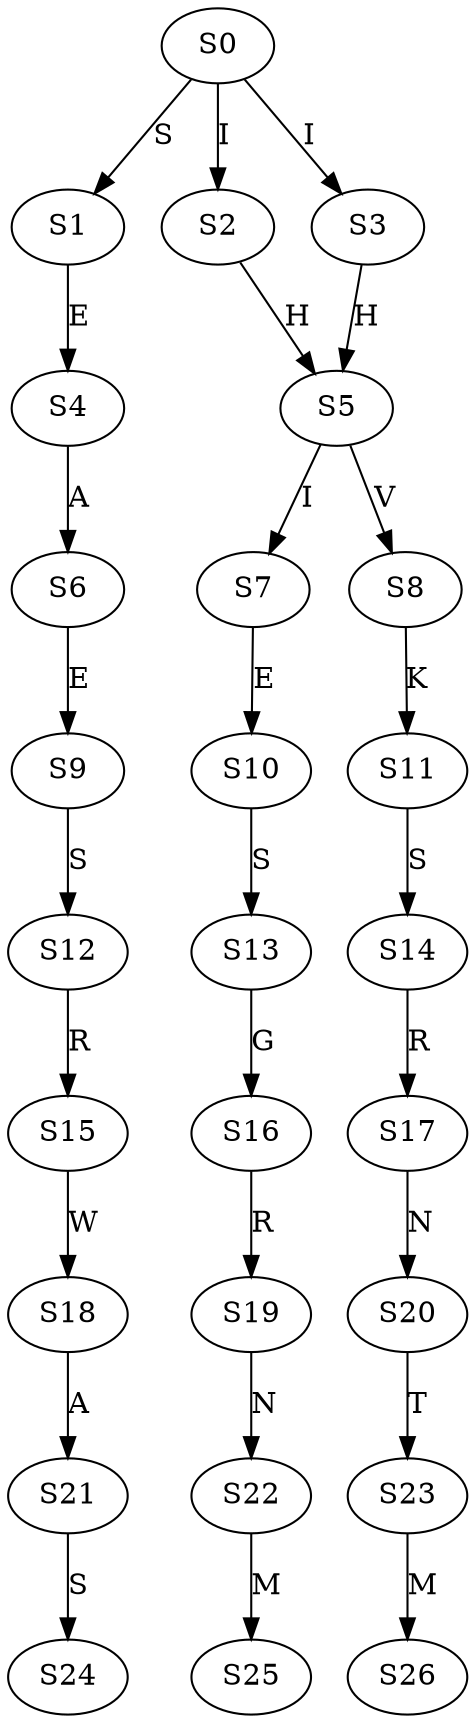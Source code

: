 strict digraph  {
	S0 -> S1 [ label = S ];
	S0 -> S2 [ label = I ];
	S0 -> S3 [ label = I ];
	S1 -> S4 [ label = E ];
	S2 -> S5 [ label = H ];
	S3 -> S5 [ label = H ];
	S4 -> S6 [ label = A ];
	S5 -> S7 [ label = I ];
	S5 -> S8 [ label = V ];
	S6 -> S9 [ label = E ];
	S7 -> S10 [ label = E ];
	S8 -> S11 [ label = K ];
	S9 -> S12 [ label = S ];
	S10 -> S13 [ label = S ];
	S11 -> S14 [ label = S ];
	S12 -> S15 [ label = R ];
	S13 -> S16 [ label = G ];
	S14 -> S17 [ label = R ];
	S15 -> S18 [ label = W ];
	S16 -> S19 [ label = R ];
	S17 -> S20 [ label = N ];
	S18 -> S21 [ label = A ];
	S19 -> S22 [ label = N ];
	S20 -> S23 [ label = T ];
	S21 -> S24 [ label = S ];
	S22 -> S25 [ label = M ];
	S23 -> S26 [ label = M ];
}
